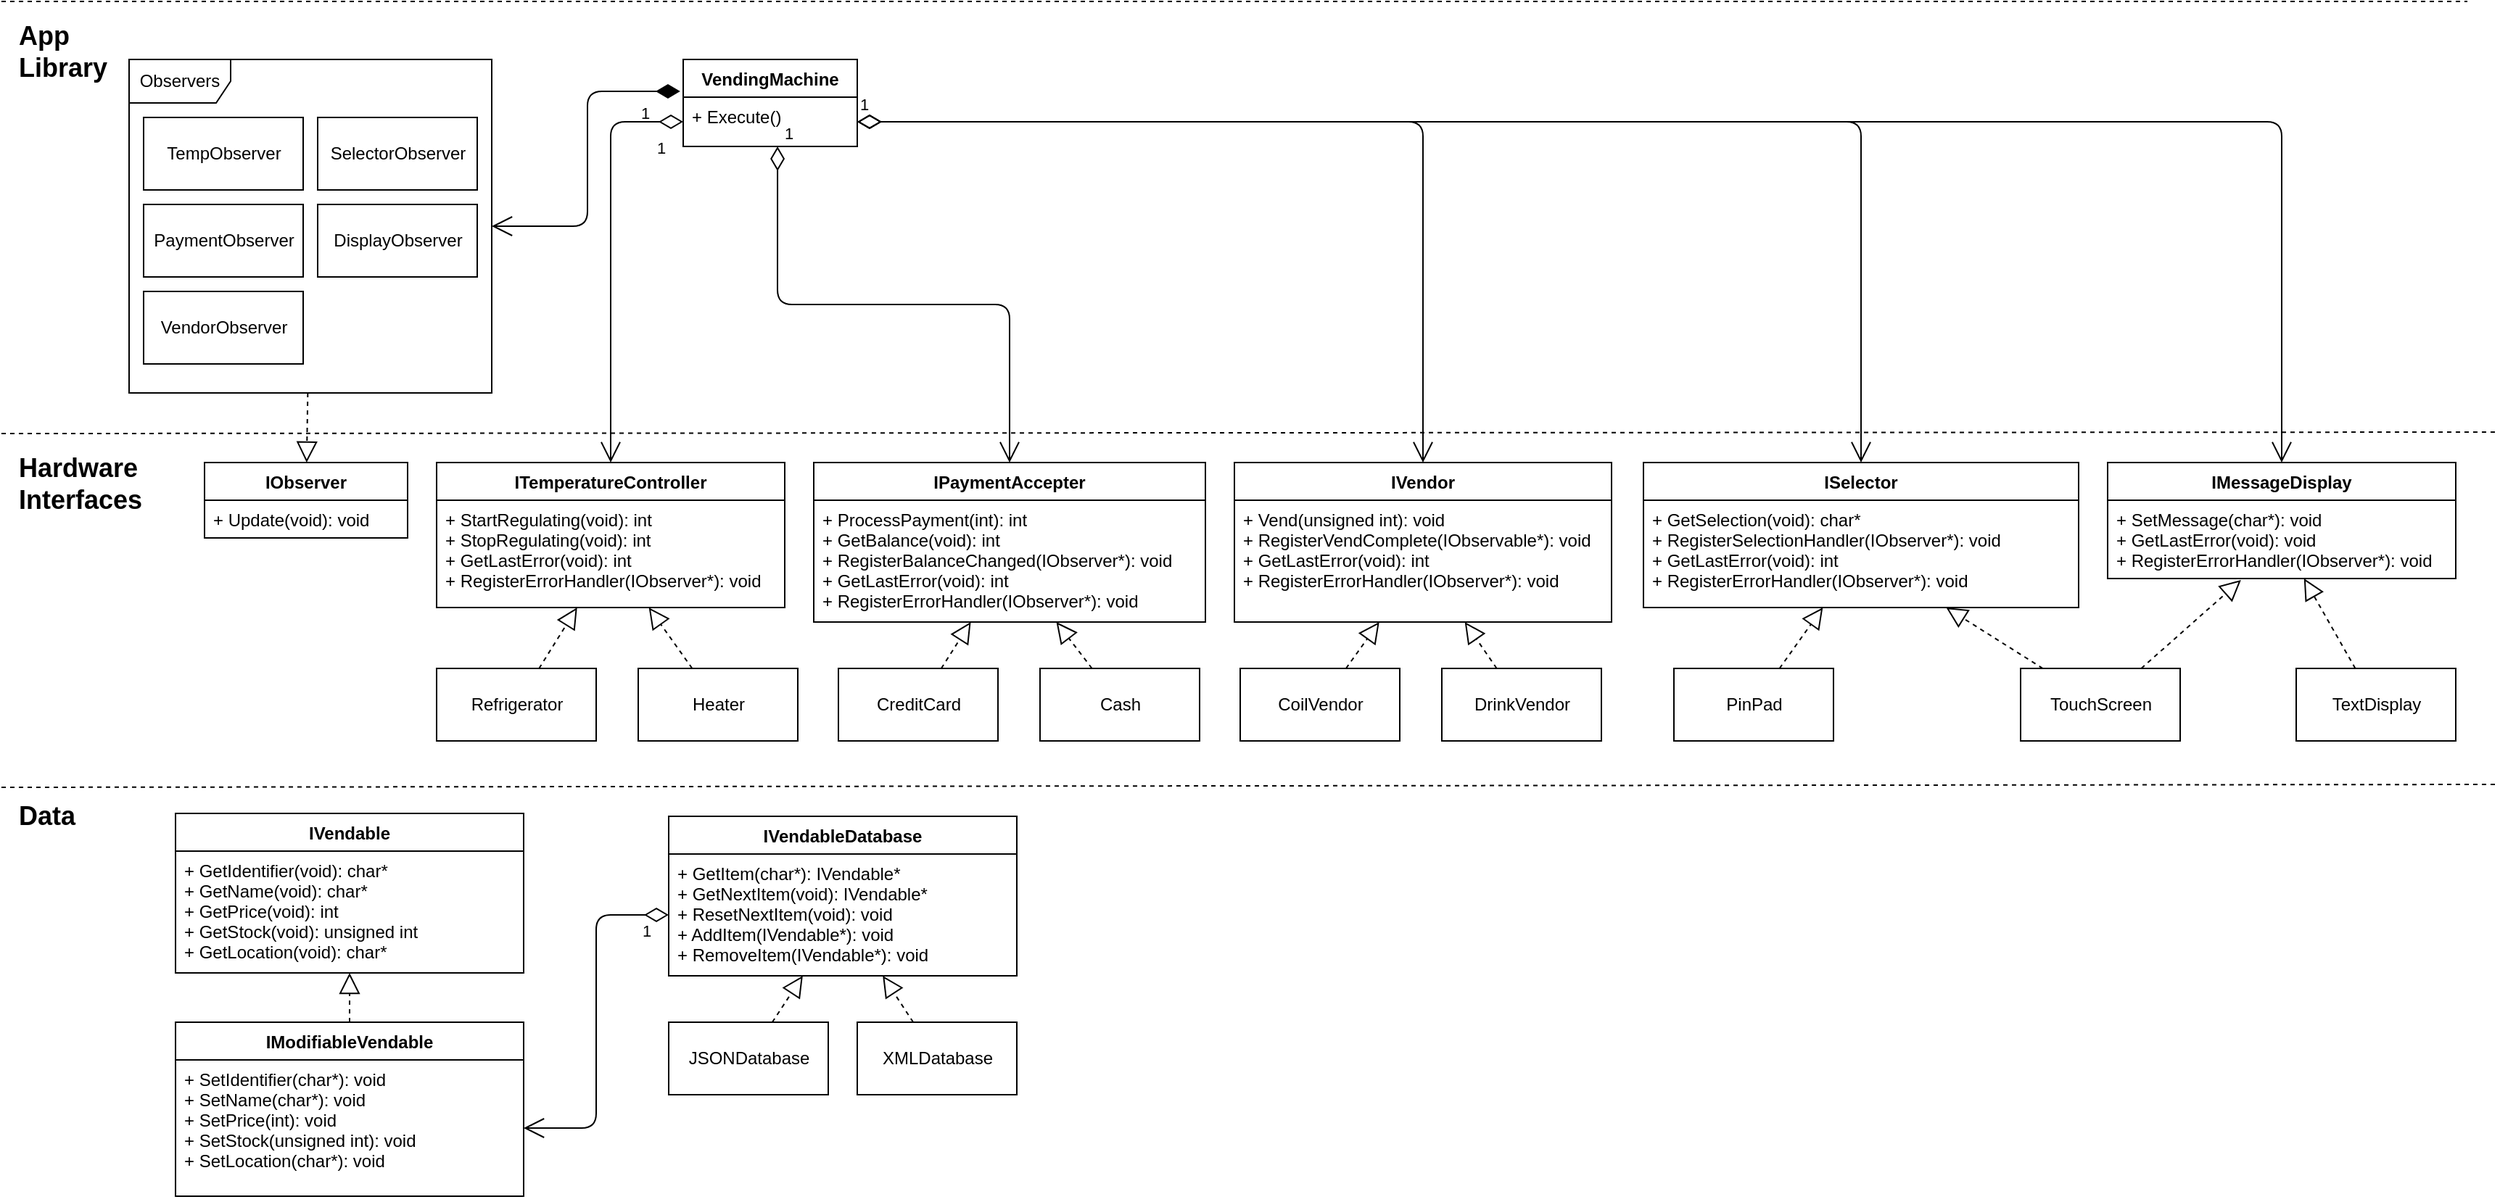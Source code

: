 <mxfile version="10.9.5" type="device"><diagram name="Page-1" id="5f0bae14-7c28-e335-631c-24af17079c00"><mxGraphModel dx="2062" dy="1184" grid="1" gridSize="10" guides="1" tooltips="1" connect="1" arrows="1" fold="1" page="1" pageScale="1" pageWidth="1100" pageHeight="850" background="#ffffff" math="0" shadow="0"><root><object label="" gdfgg="" id="0"><mxCell/></object><mxCell id="1" parent="0"/><mxCell id="Cg-7T11vAf3eeaNBlF-c-1" value="" style="endArrow=none;dashed=1;html=1;movable=0;resizable=0;rotatable=0;deletable=0;editable=0;connectable=0;" parent="1" edge="1"><mxGeometry width="50" height="50" relative="1" as="geometry"><mxPoint y="308" as="sourcePoint"/><mxPoint x="1720" y="307" as="targetPoint"/></mxGeometry></mxCell><mxCell id="Cg-7T11vAf3eeaNBlF-c-2" value="&lt;span style=&quot;font-size: 18px&quot;&gt;&lt;b&gt;Hardware Interfaces&lt;br&gt;&lt;/b&gt;&lt;/span&gt;" style="text;html=1;strokeColor=none;fillColor=none;align=left;verticalAlign=middle;whiteSpace=wrap;rounded=0;movable=0;resizable=0;rotatable=0;deletable=0;editable=0;connectable=0;" parent="1" vertex="1"><mxGeometry x="10" y="318" width="130" height="50" as="geometry"/></mxCell><mxCell id="Cg-7T11vAf3eeaNBlF-c-3" value="" style="endArrow=none;dashed=1;html=1;movable=0;resizable=0;rotatable=0;deletable=0;editable=0;connectable=0;" parent="1" edge="1"><mxGeometry width="50" height="50" relative="1" as="geometry"><mxPoint y="552" as="sourcePoint"/><mxPoint x="1720" y="550" as="targetPoint"/></mxGeometry></mxCell><mxCell id="Cg-7T11vAf3eeaNBlF-c-4" value="&lt;span style=&quot;font-size: 18px&quot;&gt;&lt;b&gt;Data&lt;br&gt;&lt;/b&gt;&lt;/span&gt;" style="text;html=1;strokeColor=none;fillColor=none;align=left;verticalAlign=middle;whiteSpace=wrap;rounded=0;movable=1;resizable=1;rotatable=1;deletable=1;editable=1;connectable=1;" parent="1" vertex="1"><mxGeometry x="10" y="552" width="60" height="40" as="geometry"/></mxCell><mxCell id="Cg-7T11vAf3eeaNBlF-c-5" value="" style="endArrow=none;dashed=1;html=1;movable=1;resizable=1;rotatable=1;deletable=1;editable=1;connectable=1;" parent="1" edge="1"><mxGeometry width="50" height="50" relative="1" as="geometry"><mxPoint y="10" as="sourcePoint"/><mxPoint x="1700" y="10" as="targetPoint"/></mxGeometry></mxCell><mxCell id="Cg-7T11vAf3eeaNBlF-c-6" value="&lt;span style=&quot;font-size: 18px&quot;&gt;&lt;b&gt;App&lt;br&gt;Library&lt;br&gt;&lt;/b&gt;&lt;/span&gt;" style="text;html=1;strokeColor=none;fillColor=none;align=left;verticalAlign=middle;whiteSpace=wrap;rounded=0;movable=1;resizable=1;rotatable=1;deletable=1;editable=1;connectable=1;" parent="1" vertex="1"><mxGeometry x="10" y="20" width="130" height="50" as="geometry"/></mxCell><mxCell id="Cg-7T11vAf3eeaNBlF-c-10" value="ITemperatureController" style="swimlane;fontStyle=1;align=center;verticalAlign=top;childLayout=stackLayout;horizontal=1;startSize=26;horizontalStack=0;resizeParent=1;resizeParentMax=0;resizeLast=0;collapsible=1;marginBottom=0;" parent="1" vertex="1"><mxGeometry x="300" y="328" width="240" height="100" as="geometry"/></mxCell><mxCell id="Cg-7T11vAf3eeaNBlF-c-13" value="+ StartRegulating(void): int&#10;+ StopRegulating(void): int&#10;+ GetLastError(void): int&#10;+ RegisterErrorHandler(IObserver*): void" style="text;strokeColor=none;fillColor=none;align=left;verticalAlign=top;spacingLeft=4;spacingRight=4;overflow=hidden;rotatable=0;points=[[0,0.5],[1,0.5]];portConstraint=eastwest;" parent="Cg-7T11vAf3eeaNBlF-c-10" vertex="1"><mxGeometry y="26" width="240" height="74" as="geometry"/></mxCell><mxCell id="Cg-7T11vAf3eeaNBlF-c-14" value="IPaymentAccepter" style="swimlane;fontStyle=1;align=center;verticalAlign=top;childLayout=stackLayout;horizontal=1;startSize=26;horizontalStack=0;resizeParent=1;resizeParentMax=0;resizeLast=0;collapsible=1;marginBottom=0;" parent="1" vertex="1"><mxGeometry x="560" y="328" width="270" height="110" as="geometry"/></mxCell><mxCell id="Cg-7T11vAf3eeaNBlF-c-15" value="+ ProcessPayment(int): int&#10;+ GetBalance(void): int&#10;+ RegisterBalanceChanged(IObserver*): void&#10;+ GetLastError(void): int&#10;+ RegisterErrorHandler(IObserver*): void" style="text;strokeColor=none;fillColor=none;align=left;verticalAlign=top;spacingLeft=4;spacingRight=4;overflow=hidden;rotatable=0;points=[[0,0.5],[1,0.5]];portConstraint=eastwest;" parent="Cg-7T11vAf3eeaNBlF-c-14" vertex="1"><mxGeometry y="26" width="270" height="84" as="geometry"/></mxCell><mxCell id="tvsPUaDEabK3jEeIKZIQ-3" value="IObserver" style="swimlane;fontStyle=1;align=center;verticalAlign=top;childLayout=stackLayout;horizontal=1;startSize=26;horizontalStack=0;resizeParent=1;resizeParentMax=0;resizeLast=0;collapsible=1;marginBottom=0;" vertex="1" parent="1"><mxGeometry x="140" y="328" width="140" height="52" as="geometry"/></mxCell><mxCell id="tvsPUaDEabK3jEeIKZIQ-4" value="+ Update(void): void" style="text;strokeColor=none;fillColor=none;align=left;verticalAlign=top;spacingLeft=4;spacingRight=4;overflow=hidden;rotatable=0;points=[[0,0.5],[1,0.5]];portConstraint=eastwest;" vertex="1" parent="tvsPUaDEabK3jEeIKZIQ-3"><mxGeometry y="26" width="140" height="26" as="geometry"/></mxCell><mxCell id="tvsPUaDEabK3jEeIKZIQ-5" value="IVendor" style="swimlane;fontStyle=1;align=center;verticalAlign=top;childLayout=stackLayout;horizontal=1;startSize=26;horizontalStack=0;resizeParent=1;resizeParentMax=0;resizeLast=0;collapsible=1;marginBottom=0;" vertex="1" parent="1"><mxGeometry x="850" y="328" width="260" height="110" as="geometry"/></mxCell><mxCell id="tvsPUaDEabK3jEeIKZIQ-6" value="+ Vend(unsigned int): void&#10;+ RegisterVendComplete(IObservable*): void&#10;+ GetLastError(void): int&#10;+ RegisterErrorHandler(IObserver*): void" style="text;strokeColor=none;fillColor=none;align=left;verticalAlign=top;spacingLeft=4;spacingRight=4;overflow=hidden;rotatable=0;points=[[0,0.5],[1,0.5]];portConstraint=eastwest;" vertex="1" parent="tvsPUaDEabK3jEeIKZIQ-5"><mxGeometry y="26" width="260" height="84" as="geometry"/></mxCell><mxCell id="tvsPUaDEabK3jEeIKZIQ-9" value="ISelector" style="swimlane;fontStyle=1;align=center;verticalAlign=top;childLayout=stackLayout;horizontal=1;startSize=26;horizontalStack=0;resizeParent=1;resizeParentMax=0;resizeLast=0;collapsible=1;marginBottom=0;" vertex="1" parent="1"><mxGeometry x="1132" y="328" width="300" height="100" as="geometry"/></mxCell><mxCell id="tvsPUaDEabK3jEeIKZIQ-10" value="+ GetSelection(void): char*&#10;+ RegisterSelectionHandler(IObserver*): void&#10;+ GetLastError(void): int&#10;+ RegisterErrorHandler(IObserver*): void" style="text;strokeColor=none;fillColor=none;align=left;verticalAlign=top;spacingLeft=4;spacingRight=4;overflow=hidden;rotatable=0;points=[[0,0.5],[1,0.5]];portConstraint=eastwest;" vertex="1" parent="tvsPUaDEabK3jEeIKZIQ-9"><mxGeometry y="26" width="300" height="74" as="geometry"/></mxCell><mxCell id="tvsPUaDEabK3jEeIKZIQ-15" value="Refrigerator" style="html=1;" vertex="1" parent="1"><mxGeometry x="300" y="470" width="110" height="50" as="geometry"/></mxCell><mxCell id="tvsPUaDEabK3jEeIKZIQ-16" value="Heater" style="html=1;" vertex="1" parent="1"><mxGeometry x="439" y="470" width="110" height="50" as="geometry"/></mxCell><mxCell id="tvsPUaDEabK3jEeIKZIQ-17" value="CreditCard" style="html=1;" vertex="1" parent="1"><mxGeometry x="577" y="470" width="110" height="50" as="geometry"/></mxCell><mxCell id="tvsPUaDEabK3jEeIKZIQ-18" value="Cash" style="html=1;" vertex="1" parent="1"><mxGeometry x="716" y="470" width="110" height="50" as="geometry"/></mxCell><mxCell id="tvsPUaDEabK3jEeIKZIQ-19" value="CoilVendor" style="html=1;" vertex="1" parent="1"><mxGeometry x="854" y="470" width="110" height="50" as="geometry"/></mxCell><mxCell id="tvsPUaDEabK3jEeIKZIQ-20" value="DrinkVendor" style="html=1;" vertex="1" parent="1"><mxGeometry x="993" y="470" width="110" height="50" as="geometry"/></mxCell><mxCell id="tvsPUaDEabK3jEeIKZIQ-21" value="PinPad" style="html=1;" vertex="1" parent="1"><mxGeometry x="1153" y="470" width="110" height="50" as="geometry"/></mxCell><mxCell id="tvsPUaDEabK3jEeIKZIQ-22" value="TouchScreen" style="html=1;" vertex="1" parent="1"><mxGeometry x="1392" y="470" width="110" height="50" as="geometry"/></mxCell><mxCell id="tvsPUaDEabK3jEeIKZIQ-24" value="" style="endArrow=block;dashed=1;endFill=0;endSize=12;html=1;" edge="1" parent="1" source="tvsPUaDEabK3jEeIKZIQ-15" target="Cg-7T11vAf3eeaNBlF-c-13"><mxGeometry width="160" relative="1" as="geometry"><mxPoint x="200" y="580" as="sourcePoint"/><mxPoint x="360" y="580" as="targetPoint"/></mxGeometry></mxCell><mxCell id="tvsPUaDEabK3jEeIKZIQ-25" value="" style="endArrow=block;dashed=1;endFill=0;endSize=12;html=1;" edge="1" parent="1" source="tvsPUaDEabK3jEeIKZIQ-16" target="Cg-7T11vAf3eeaNBlF-c-13"><mxGeometry width="160" relative="1" as="geometry"><mxPoint x="380.625" y="480" as="sourcePoint"/><mxPoint x="406.875" y="438" as="targetPoint"/></mxGeometry></mxCell><mxCell id="tvsPUaDEabK3jEeIKZIQ-26" value="" style="endArrow=block;dashed=1;endFill=0;endSize=12;html=1;" edge="1" parent="1" source="tvsPUaDEabK3jEeIKZIQ-17" target="Cg-7T11vAf3eeaNBlF-c-15"><mxGeometry width="160" relative="1" as="geometry"><mxPoint x="390.625" y="490" as="sourcePoint"/><mxPoint x="416.875" y="448" as="targetPoint"/></mxGeometry></mxCell><mxCell id="tvsPUaDEabK3jEeIKZIQ-27" value="" style="endArrow=block;dashed=1;endFill=0;endSize=12;html=1;" edge="1" parent="1" source="tvsPUaDEabK3jEeIKZIQ-18" target="Cg-7T11vAf3eeaNBlF-c-15"><mxGeometry width="160" relative="1" as="geometry"><mxPoint x="400.625" y="500" as="sourcePoint"/><mxPoint x="426.875" y="458" as="targetPoint"/></mxGeometry></mxCell><mxCell id="tvsPUaDEabK3jEeIKZIQ-29" value="" style="endArrow=block;dashed=1;endFill=0;endSize=12;html=1;" edge="1" parent="1" source="tvsPUaDEabK3jEeIKZIQ-19" target="tvsPUaDEabK3jEeIKZIQ-6"><mxGeometry width="160" relative="1" as="geometry"><mxPoint x="410.625" y="510" as="sourcePoint"/><mxPoint x="436.875" y="468" as="targetPoint"/></mxGeometry></mxCell><mxCell id="tvsPUaDEabK3jEeIKZIQ-30" value="" style="endArrow=block;dashed=1;endFill=0;endSize=12;html=1;" edge="1" parent="1" source="tvsPUaDEabK3jEeIKZIQ-20" target="tvsPUaDEabK3jEeIKZIQ-6"><mxGeometry width="160" relative="1" as="geometry"><mxPoint x="420.625" y="520" as="sourcePoint"/><mxPoint x="446.875" y="478" as="targetPoint"/></mxGeometry></mxCell><mxCell id="tvsPUaDEabK3jEeIKZIQ-31" value="" style="endArrow=block;dashed=1;endFill=0;endSize=12;html=1;" edge="1" parent="1" source="tvsPUaDEabK3jEeIKZIQ-21" target="tvsPUaDEabK3jEeIKZIQ-10"><mxGeometry width="160" relative="1" as="geometry"><mxPoint x="452.625" y="530" as="sourcePoint"/><mxPoint x="478.875" y="488" as="targetPoint"/></mxGeometry></mxCell><mxCell id="tvsPUaDEabK3jEeIKZIQ-32" value="" style="endArrow=block;dashed=1;endFill=0;endSize=12;html=1;" edge="1" parent="1" source="tvsPUaDEabK3jEeIKZIQ-22" target="tvsPUaDEabK3jEeIKZIQ-10"><mxGeometry width="160" relative="1" as="geometry"><mxPoint x="462.625" y="540" as="sourcePoint"/><mxPoint x="488.875" y="498" as="targetPoint"/></mxGeometry></mxCell><mxCell id="tvsPUaDEabK3jEeIKZIQ-38" value="IVendable" style="swimlane;fontStyle=1;align=center;verticalAlign=top;childLayout=stackLayout;horizontal=1;startSize=26;horizontalStack=0;resizeParent=1;resizeParentMax=0;resizeLast=0;collapsible=1;marginBottom=0;" vertex="1" parent="1"><mxGeometry x="120" y="570" width="240" height="110" as="geometry"/></mxCell><mxCell id="tvsPUaDEabK3jEeIKZIQ-39" value="+ GetIdentifier(void): char*&#10;+ GetName(void): char*&#10;+ GetPrice(void): int&#10;+ GetStock(void): unsigned int&#10;+ GetLocation(void): char*" style="text;strokeColor=none;fillColor=none;align=left;verticalAlign=top;spacingLeft=4;spacingRight=4;overflow=hidden;rotatable=0;points=[[0,0.5],[1,0.5]];portConstraint=eastwest;" vertex="1" parent="tvsPUaDEabK3jEeIKZIQ-38"><mxGeometry y="26" width="240" height="84" as="geometry"/></mxCell><mxCell id="tvsPUaDEabK3jEeIKZIQ-40" value="IModifiableVendable" style="swimlane;fontStyle=1;align=center;verticalAlign=top;childLayout=stackLayout;horizontal=1;startSize=26;horizontalStack=0;resizeParent=1;resizeParentMax=0;resizeLast=0;collapsible=1;marginBottom=0;" vertex="1" parent="1"><mxGeometry x="120" y="714" width="240" height="120" as="geometry"/></mxCell><mxCell id="tvsPUaDEabK3jEeIKZIQ-41" value="+ SetIdentifier(char*): void&#10;+ SetName(char*): void&#10;+ SetPrice(int): void&#10;+ SetStock(unsigned int): void&#10;+ SetLocation(char*): void" style="text;strokeColor=none;fillColor=none;align=left;verticalAlign=top;spacingLeft=4;spacingRight=4;overflow=hidden;rotatable=0;points=[[0,0.5],[1,0.5]];portConstraint=eastwest;" vertex="1" parent="tvsPUaDEabK3jEeIKZIQ-40"><mxGeometry y="26" width="240" height="94" as="geometry"/></mxCell><mxCell id="tvsPUaDEabK3jEeIKZIQ-43" value="" style="endArrow=block;dashed=1;endFill=0;endSize=12;html=1;" edge="1" parent="1" source="tvsPUaDEabK3jEeIKZIQ-40" target="tvsPUaDEabK3jEeIKZIQ-39"><mxGeometry width="160" relative="1" as="geometry"><mxPoint x="670" y="814" as="sourcePoint"/><mxPoint x="830" y="814" as="targetPoint"/></mxGeometry></mxCell><mxCell id="tvsPUaDEabK3jEeIKZIQ-45" value="IVendableDatabase" style="swimlane;fontStyle=1;align=center;verticalAlign=top;childLayout=stackLayout;horizontal=1;startSize=26;horizontalStack=0;resizeParent=1;resizeParentMax=0;resizeLast=0;collapsible=1;marginBottom=0;" vertex="1" parent="1"><mxGeometry x="460" y="572" width="240" height="110" as="geometry"/></mxCell><mxCell id="tvsPUaDEabK3jEeIKZIQ-46" value="+ GetItem(char*): IVendable*&#10;+ GetNextItem(void): IVendable*&#10;+ ResetNextItem(void): void&#10;+ AddItem(IVendable*): void&#10;+ RemoveItem(IVendable*): void" style="text;strokeColor=none;fillColor=none;align=left;verticalAlign=top;spacingLeft=4;spacingRight=4;overflow=hidden;rotatable=0;points=[[0,0.5],[1,0.5]];portConstraint=eastwest;" vertex="1" parent="tvsPUaDEabK3jEeIKZIQ-45"><mxGeometry y="26" width="240" height="84" as="geometry"/></mxCell><mxCell id="tvsPUaDEabK3jEeIKZIQ-47" value="1" style="endArrow=open;html=1;endSize=12;startArrow=diamondThin;startSize=14;startFill=0;edgeStyle=orthogonalEdgeStyle;align=left;verticalAlign=bottom;" edge="1" parent="1" source="tvsPUaDEabK3jEeIKZIQ-46" target="tvsPUaDEabK3jEeIKZIQ-41"><mxGeometry x="-0.433" y="30" relative="1" as="geometry"><mxPoint x="540" y="810" as="sourcePoint"/><mxPoint x="700" y="810" as="targetPoint"/><mxPoint as="offset"/></mxGeometry></mxCell><mxCell id="tvsPUaDEabK3jEeIKZIQ-48" value="JSONDatabase" style="html=1;" vertex="1" parent="1"><mxGeometry x="460" y="714" width="110" height="50" as="geometry"/></mxCell><mxCell id="tvsPUaDEabK3jEeIKZIQ-49" value="XMLDatabase" style="html=1;" vertex="1" parent="1"><mxGeometry x="590" y="714" width="110" height="50" as="geometry"/></mxCell><mxCell id="tvsPUaDEabK3jEeIKZIQ-50" value="" style="endArrow=block;dashed=1;endFill=0;endSize=12;html=1;" edge="1" parent="1" source="tvsPUaDEabK3jEeIKZIQ-48" target="tvsPUaDEabK3jEeIKZIQ-46"><mxGeometry width="160" relative="1" as="geometry"><mxPoint x="870" y="770" as="sourcePoint"/><mxPoint x="1030" y="770" as="targetPoint"/></mxGeometry></mxCell><mxCell id="tvsPUaDEabK3jEeIKZIQ-51" value="" style="endArrow=block;dashed=1;endFill=0;endSize=12;html=1;" edge="1" parent="1" source="tvsPUaDEabK3jEeIKZIQ-49" target="tvsPUaDEabK3jEeIKZIQ-46"><mxGeometry width="160" relative="1" as="geometry"><mxPoint x="750" y="710" as="sourcePoint"/><mxPoint x="910" y="710" as="targetPoint"/></mxGeometry></mxCell><mxCell id="tvsPUaDEabK3jEeIKZIQ-56" value="IMessageDisplay" style="swimlane;fontStyle=1;align=center;verticalAlign=top;childLayout=stackLayout;horizontal=1;startSize=26;horizontalStack=0;resizeParent=1;resizeParentMax=0;resizeLast=0;collapsible=1;marginBottom=0;" vertex="1" parent="1"><mxGeometry x="1452" y="328" width="240" height="80" as="geometry"/></mxCell><mxCell id="tvsPUaDEabK3jEeIKZIQ-57" value="+ SetMessage(char*): void&#10;+ GetLastError(void): void&#10;+ RegisterErrorHandler(IObserver*): void" style="text;strokeColor=none;fillColor=none;align=left;verticalAlign=top;spacingLeft=4;spacingRight=4;overflow=hidden;rotatable=0;points=[[0,0.5],[1,0.5]];portConstraint=eastwest;" vertex="1" parent="tvsPUaDEabK3jEeIKZIQ-56"><mxGeometry y="26" width="240" height="54" as="geometry"/></mxCell><mxCell id="tvsPUaDEabK3jEeIKZIQ-58" value="" style="endArrow=block;dashed=1;endFill=0;endSize=12;html=1;entryX=0.383;entryY=1.019;entryDx=0;entryDy=0;entryPerimeter=0;" edge="1" parent="1" source="tvsPUaDEabK3jEeIKZIQ-22" target="tvsPUaDEabK3jEeIKZIQ-57"><mxGeometry width="160" relative="1" as="geometry"><mxPoint x="1312" y="690" as="sourcePoint"/><mxPoint x="1472" y="690" as="targetPoint"/></mxGeometry></mxCell><mxCell id="tvsPUaDEabK3jEeIKZIQ-59" value="TextDisplay" style="html=1;" vertex="1" parent="1"><mxGeometry x="1582" y="470" width="110" height="50" as="geometry"/></mxCell><mxCell id="tvsPUaDEabK3jEeIKZIQ-60" value="" style="endArrow=block;dashed=1;endFill=0;endSize=12;html=1;" edge="1" parent="1" source="tvsPUaDEabK3jEeIKZIQ-59" target="tvsPUaDEabK3jEeIKZIQ-57"><mxGeometry width="160" relative="1" as="geometry"><mxPoint x="1382" y="640" as="sourcePoint"/><mxPoint x="1542" y="640" as="targetPoint"/></mxGeometry></mxCell><mxCell id="tvsPUaDEabK3jEeIKZIQ-69" value="" style="group" vertex="1" connectable="0" parent="1"><mxGeometry x="88" y="50" width="250" height="230" as="geometry"/></mxCell><mxCell id="tvsPUaDEabK3jEeIKZIQ-64" value="Observers" style="shape=umlFrame;whiteSpace=wrap;html=1;width=70;height=30;" vertex="1" parent="tvsPUaDEabK3jEeIKZIQ-69"><mxGeometry width="250" height="230" as="geometry"/></mxCell><mxCell id="tvsPUaDEabK3jEeIKZIQ-63" value="TempObserver" style="html=1;" vertex="1" parent="tvsPUaDEabK3jEeIKZIQ-69"><mxGeometry x="10" y="40" width="110" height="50" as="geometry"/></mxCell><mxCell id="tvsPUaDEabK3jEeIKZIQ-65" value="PaymentObserver" style="html=1;" vertex="1" parent="tvsPUaDEabK3jEeIKZIQ-69"><mxGeometry x="10" y="100" width="110" height="50" as="geometry"/></mxCell><mxCell id="tvsPUaDEabK3jEeIKZIQ-66" value="VendorObserver" style="html=1;" vertex="1" parent="tvsPUaDEabK3jEeIKZIQ-69"><mxGeometry x="10" y="160" width="110" height="50" as="geometry"/></mxCell><mxCell id="tvsPUaDEabK3jEeIKZIQ-67" value="SelectorObserver" style="html=1;" vertex="1" parent="tvsPUaDEabK3jEeIKZIQ-69"><mxGeometry x="130" y="40" width="110" height="50" as="geometry"/></mxCell><mxCell id="tvsPUaDEabK3jEeIKZIQ-68" value="DisplayObserver" style="html=1;" vertex="1" parent="tvsPUaDEabK3jEeIKZIQ-69"><mxGeometry x="130" y="100" width="110" height="50" as="geometry"/></mxCell><mxCell id="tvsPUaDEabK3jEeIKZIQ-71" value="VendingMachine" style="swimlane;fontStyle=1;align=center;verticalAlign=top;childLayout=stackLayout;horizontal=1;startSize=26;horizontalStack=0;resizeParent=1;resizeParentMax=0;resizeLast=0;collapsible=1;marginBottom=0;" vertex="1" parent="1"><mxGeometry x="470" y="50" width="120" height="60" as="geometry"/></mxCell><mxCell id="tvsPUaDEabK3jEeIKZIQ-72" value="+ Execute()" style="text;strokeColor=none;fillColor=none;align=left;verticalAlign=top;spacingLeft=4;spacingRight=4;overflow=hidden;rotatable=0;points=[[0,0.5],[1,0.5]];portConstraint=eastwest;" vertex="1" parent="tvsPUaDEabK3jEeIKZIQ-71"><mxGeometry y="26" width="120" height="34" as="geometry"/></mxCell><mxCell id="tvsPUaDEabK3jEeIKZIQ-75" value="1" style="endArrow=open;html=1;endSize=12;startArrow=diamondThin;startSize=14;startFill=1;edgeStyle=orthogonalEdgeStyle;align=left;verticalAlign=bottom;exitX=-0.017;exitY=-0.118;exitDx=0;exitDy=0;exitPerimeter=0;" edge="1" parent="1" source="tvsPUaDEabK3jEeIKZIQ-72" target="tvsPUaDEabK3jEeIKZIQ-64"><mxGeometry x="-0.209" y="35" relative="1" as="geometry"><mxPoint x="430" y="210" as="sourcePoint"/><mxPoint x="590" y="210" as="targetPoint"/><mxPoint as="offset"/></mxGeometry></mxCell><mxCell id="tvsPUaDEabK3jEeIKZIQ-76" value="" style="endArrow=block;dashed=1;endFill=0;endSize=12;html=1;" edge="1" parent="1" source="tvsPUaDEabK3jEeIKZIQ-64" target="tvsPUaDEabK3jEeIKZIQ-3"><mxGeometry width="160" relative="1" as="geometry"><mxPoint x="450" y="220" as="sourcePoint"/><mxPoint x="610" y="220" as="targetPoint"/></mxGeometry></mxCell><mxCell id="tvsPUaDEabK3jEeIKZIQ-78" value="1" style="endArrow=open;html=1;endSize=12;startArrow=diamondThin;startSize=14;startFill=0;edgeStyle=orthogonalEdgeStyle;align=left;verticalAlign=bottom;" edge="1" parent="1" source="tvsPUaDEabK3jEeIKZIQ-72" target="Cg-7T11vAf3eeaNBlF-c-10"><mxGeometry x="-0.46" y="30" relative="1" as="geometry"><mxPoint x="500" y="180" as="sourcePoint"/><mxPoint x="670" y="190" as="targetPoint"/><mxPoint as="offset"/></mxGeometry></mxCell><mxCell id="tvsPUaDEabK3jEeIKZIQ-79" value="1" style="endArrow=open;html=1;endSize=12;startArrow=diamondThin;startSize=14;startFill=0;edgeStyle=orthogonalEdgeStyle;align=left;verticalAlign=bottom;exitX=0.542;exitY=1;exitDx=0;exitDy=0;exitPerimeter=0;" edge="1" parent="1" source="tvsPUaDEabK3jEeIKZIQ-72" target="Cg-7T11vAf3eeaNBlF-c-14"><mxGeometry x="-1" y="3" relative="1" as="geometry"><mxPoint x="530" y="123" as="sourcePoint"/><mxPoint x="430" y="338" as="targetPoint"/></mxGeometry></mxCell><mxCell id="tvsPUaDEabK3jEeIKZIQ-80" value="1" style="endArrow=open;html=1;endSize=12;startArrow=diamondThin;startSize=14;startFill=0;edgeStyle=orthogonalEdgeStyle;align=left;verticalAlign=bottom;" edge="1" parent="1" source="tvsPUaDEabK3jEeIKZIQ-72" target="tvsPUaDEabK3jEeIKZIQ-5"><mxGeometry x="-1" y="3" relative="1" as="geometry"><mxPoint x="540" y="133" as="sourcePoint"/><mxPoint x="440" y="348" as="targetPoint"/></mxGeometry></mxCell><mxCell id="tvsPUaDEabK3jEeIKZIQ-81" value="1" style="endArrow=open;html=1;endSize=12;startArrow=diamondThin;startSize=14;startFill=0;edgeStyle=orthogonalEdgeStyle;align=left;verticalAlign=bottom;" edge="1" parent="1" source="tvsPUaDEabK3jEeIKZIQ-72" target="tvsPUaDEabK3jEeIKZIQ-9"><mxGeometry x="-1" y="3" relative="1" as="geometry"><mxPoint x="550" y="143" as="sourcePoint"/><mxPoint x="450" y="358" as="targetPoint"/></mxGeometry></mxCell><mxCell id="tvsPUaDEabK3jEeIKZIQ-82" value="1" style="endArrow=open;html=1;endSize=12;startArrow=diamondThin;startSize=14;startFill=0;edgeStyle=orthogonalEdgeStyle;align=left;verticalAlign=bottom;" edge="1" parent="1" source="tvsPUaDEabK3jEeIKZIQ-72" target="tvsPUaDEabK3jEeIKZIQ-56"><mxGeometry x="-1" y="3" relative="1" as="geometry"><mxPoint x="560" y="153" as="sourcePoint"/><mxPoint x="460" y="368" as="targetPoint"/></mxGeometry></mxCell></root></mxGraphModel></diagram></mxfile>